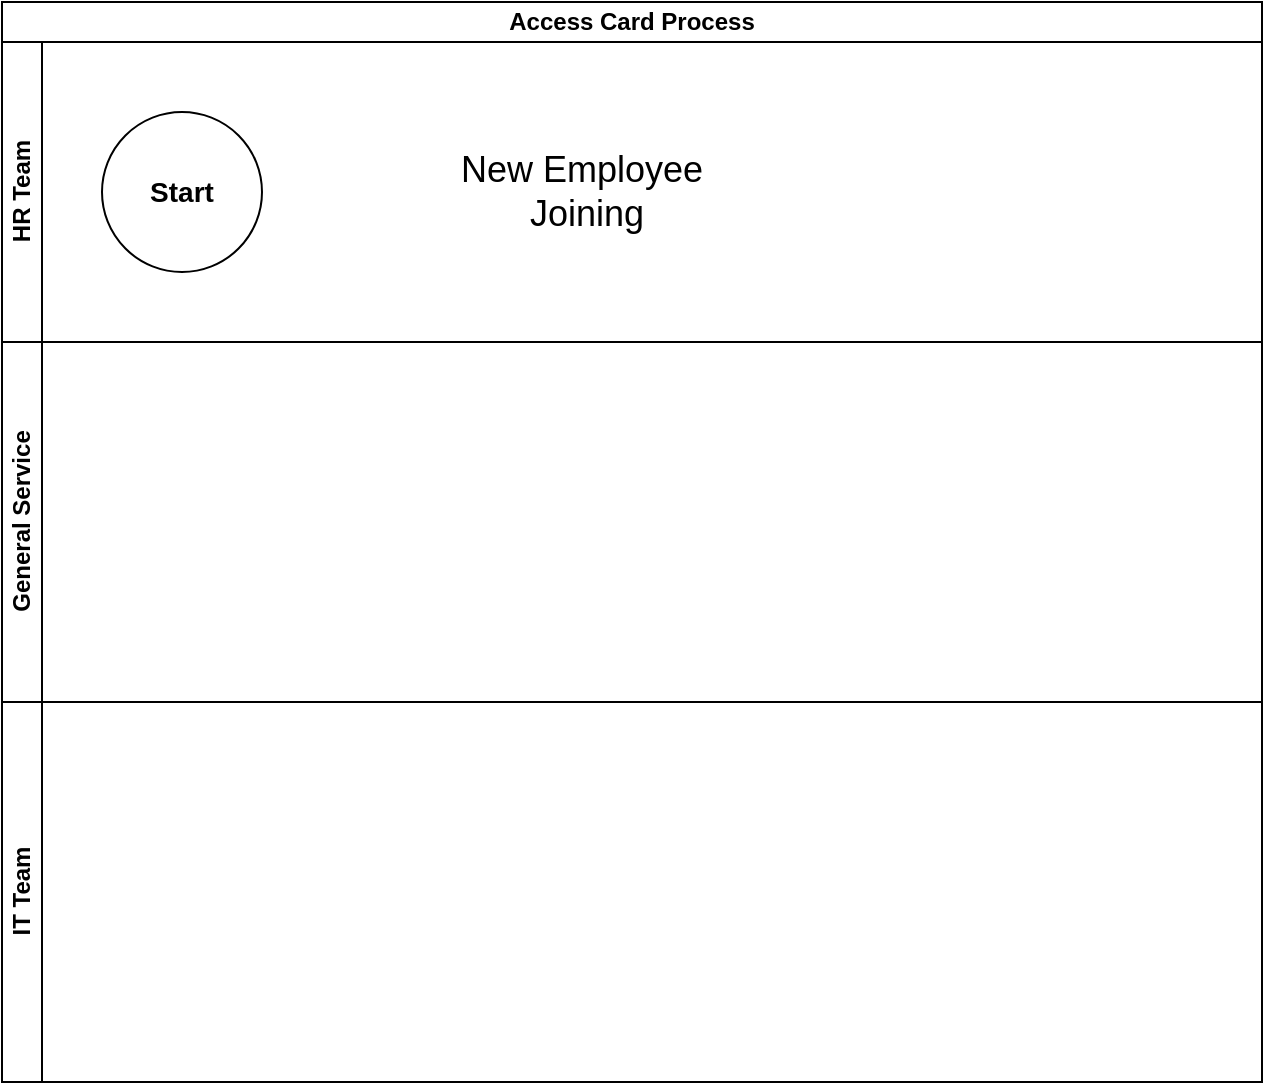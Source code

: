 <mxfile version="23.1.2" type="github">
  <diagram name="Page-1" id="sbP5_V08ZOYP8vuolDrE">
    <mxGraphModel dx="1947" dy="1109" grid="1" gridSize="10" guides="1" tooltips="1" connect="1" arrows="1" fold="1" page="1" pageScale="1" pageWidth="850" pageHeight="1100" math="0" shadow="0">
      <root>
        <mxCell id="0" />
        <mxCell id="1" parent="0" />
        <mxCell id="kXOKThaD8OFcsbgmw0kT-2" value="Access Card Process" style="swimlane;html=1;childLayout=stackLayout;resizeParent=1;resizeParentMax=0;horizontal=1;startSize=20;horizontalStack=0;whiteSpace=wrap;" vertex="1" parent="1">
          <mxGeometry x="70" y="190" width="630" height="540" as="geometry" />
        </mxCell>
        <mxCell id="kXOKThaD8OFcsbgmw0kT-3" value="HR Team" style="swimlane;html=1;startSize=20;horizontal=0;" vertex="1" parent="kXOKThaD8OFcsbgmw0kT-2">
          <mxGeometry y="20" width="630" height="150" as="geometry" />
        </mxCell>
        <mxCell id="kXOKThaD8OFcsbgmw0kT-6" value="&lt;b&gt;&lt;font style=&quot;font-size: 14px;&quot;&gt;Start&lt;/font&gt;&lt;/b&gt;" style="ellipse;whiteSpace=wrap;html=1;aspect=fixed;" vertex="1" parent="kXOKThaD8OFcsbgmw0kT-3">
          <mxGeometry x="50" y="35" width="80" height="80" as="geometry" />
        </mxCell>
        <mxCell id="kXOKThaD8OFcsbgmw0kT-7" value="&lt;font style=&quot;font-size: 18px;&quot;&gt;New Employee&lt;br&gt;&amp;nbsp;Joining&lt;/font&gt;" style="text;html=1;strokeColor=none;fillColor=none;align=center;verticalAlign=middle;whiteSpace=wrap;rounded=0;" vertex="1" parent="kXOKThaD8OFcsbgmw0kT-3">
          <mxGeometry x="210" y="48" width="160" height="54" as="geometry" />
        </mxCell>
        <mxCell id="kXOKThaD8OFcsbgmw0kT-4" value="General Service" style="swimlane;html=1;startSize=20;horizontal=0;" vertex="1" parent="kXOKThaD8OFcsbgmw0kT-2">
          <mxGeometry y="170" width="630" height="180" as="geometry" />
        </mxCell>
        <mxCell id="kXOKThaD8OFcsbgmw0kT-5" value="IT Team" style="swimlane;html=1;startSize=20;horizontal=0;" vertex="1" parent="kXOKThaD8OFcsbgmw0kT-2">
          <mxGeometry y="350" width="630" height="190" as="geometry" />
        </mxCell>
      </root>
    </mxGraphModel>
  </diagram>
</mxfile>
